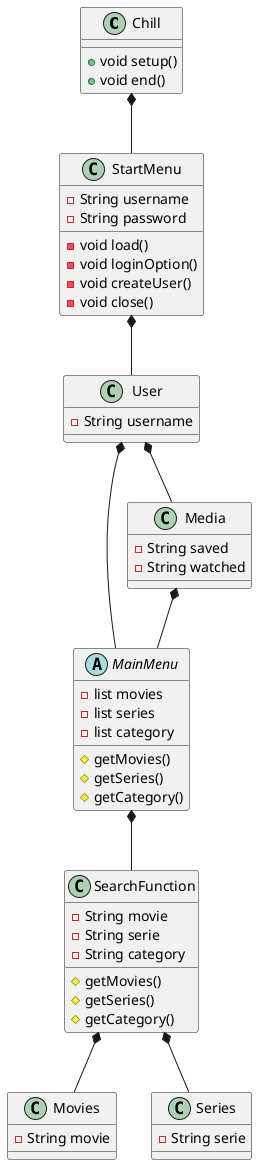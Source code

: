 @startuml
'https://plantuml.com/class-diagram

Class Chill{

+void setup()
+void end()
}

Class StartMenu{
-void load()
-String username
-String password
-void loginOption()
-void createUser()
-void close()

}


Class User{
-String username

}

Abstract MainMenu{
-list movies
-list series
-list category
#getMovies()
#getSeries()
#getCategory()


}

Class SearchFunction{
-String movie
-String serie
-String category
#getMovies()
#getSeries()
#getCategory()

}

Class Media{
-String saved
-String watched
}

Class Movies{
-String movie
}

Class Series{
-String serie
}

Chill *-- StartMenu
StartMenu *-- User

User *-- MainMenu

MainMenu *-- SearchFunction
Media *-- MainMenu
User *-- Media
SearchFunction *-- Movies
SearchFunction *-- Series

@enduml